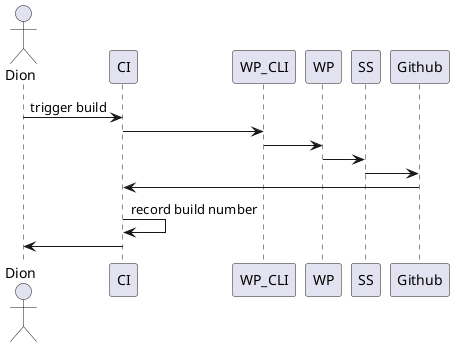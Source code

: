 @startuml

actor Dion

Dion -> CI : trigger build

CI -> WP_CLI : 

WP_CLI -> WP


WP -> SS

SS -> Github

Github -> CI

CI -> CI : record build number

CI -> Dion

@enduml 